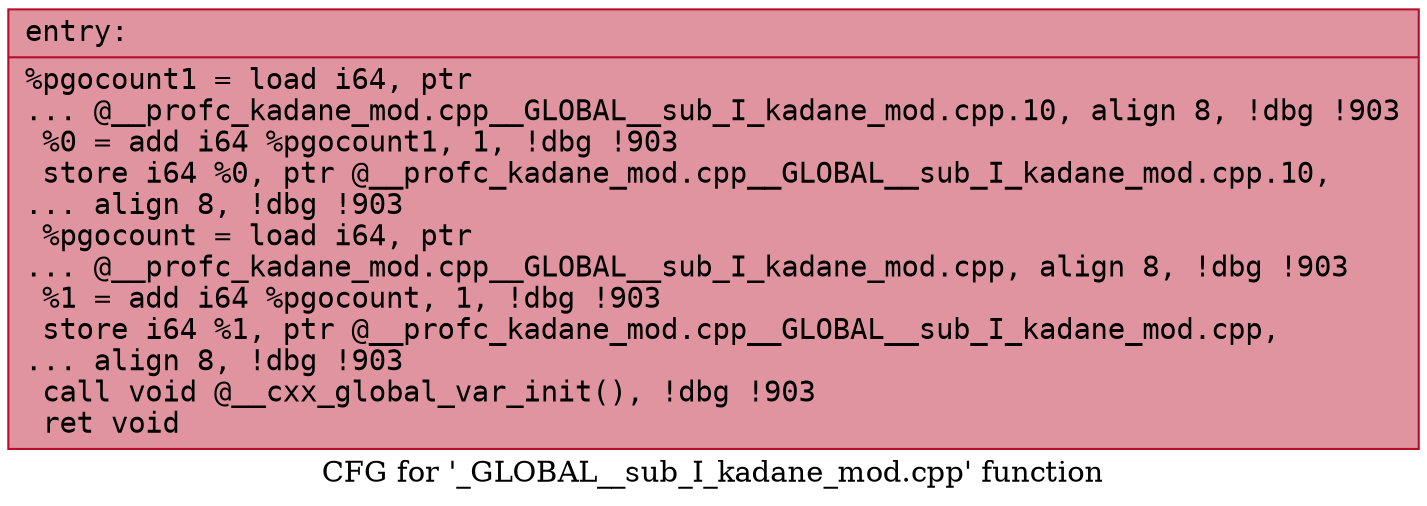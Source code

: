 digraph "CFG for '_GLOBAL__sub_I_kadane_mod.cpp' function" {
	label="CFG for '_GLOBAL__sub_I_kadane_mod.cpp' function";

	Node0x5636e69a85f0 [shape=record,color="#b70d28ff", style=filled, fillcolor="#b70d2870" fontname="Courier",label="{entry:\l|  %pgocount1 = load i64, ptr\l... @__profc_kadane_mod.cpp__GLOBAL__sub_I_kadane_mod.cpp.10, align 8, !dbg !903\l  %0 = add i64 %pgocount1, 1, !dbg !903\l  store i64 %0, ptr @__profc_kadane_mod.cpp__GLOBAL__sub_I_kadane_mod.cpp.10,\l... align 8, !dbg !903\l  %pgocount = load i64, ptr\l... @__profc_kadane_mod.cpp__GLOBAL__sub_I_kadane_mod.cpp, align 8, !dbg !903\l  %1 = add i64 %pgocount, 1, !dbg !903\l  store i64 %1, ptr @__profc_kadane_mod.cpp__GLOBAL__sub_I_kadane_mod.cpp,\l... align 8, !dbg !903\l  call void @__cxx_global_var_init(), !dbg !903\l  ret void\l}"];
}
